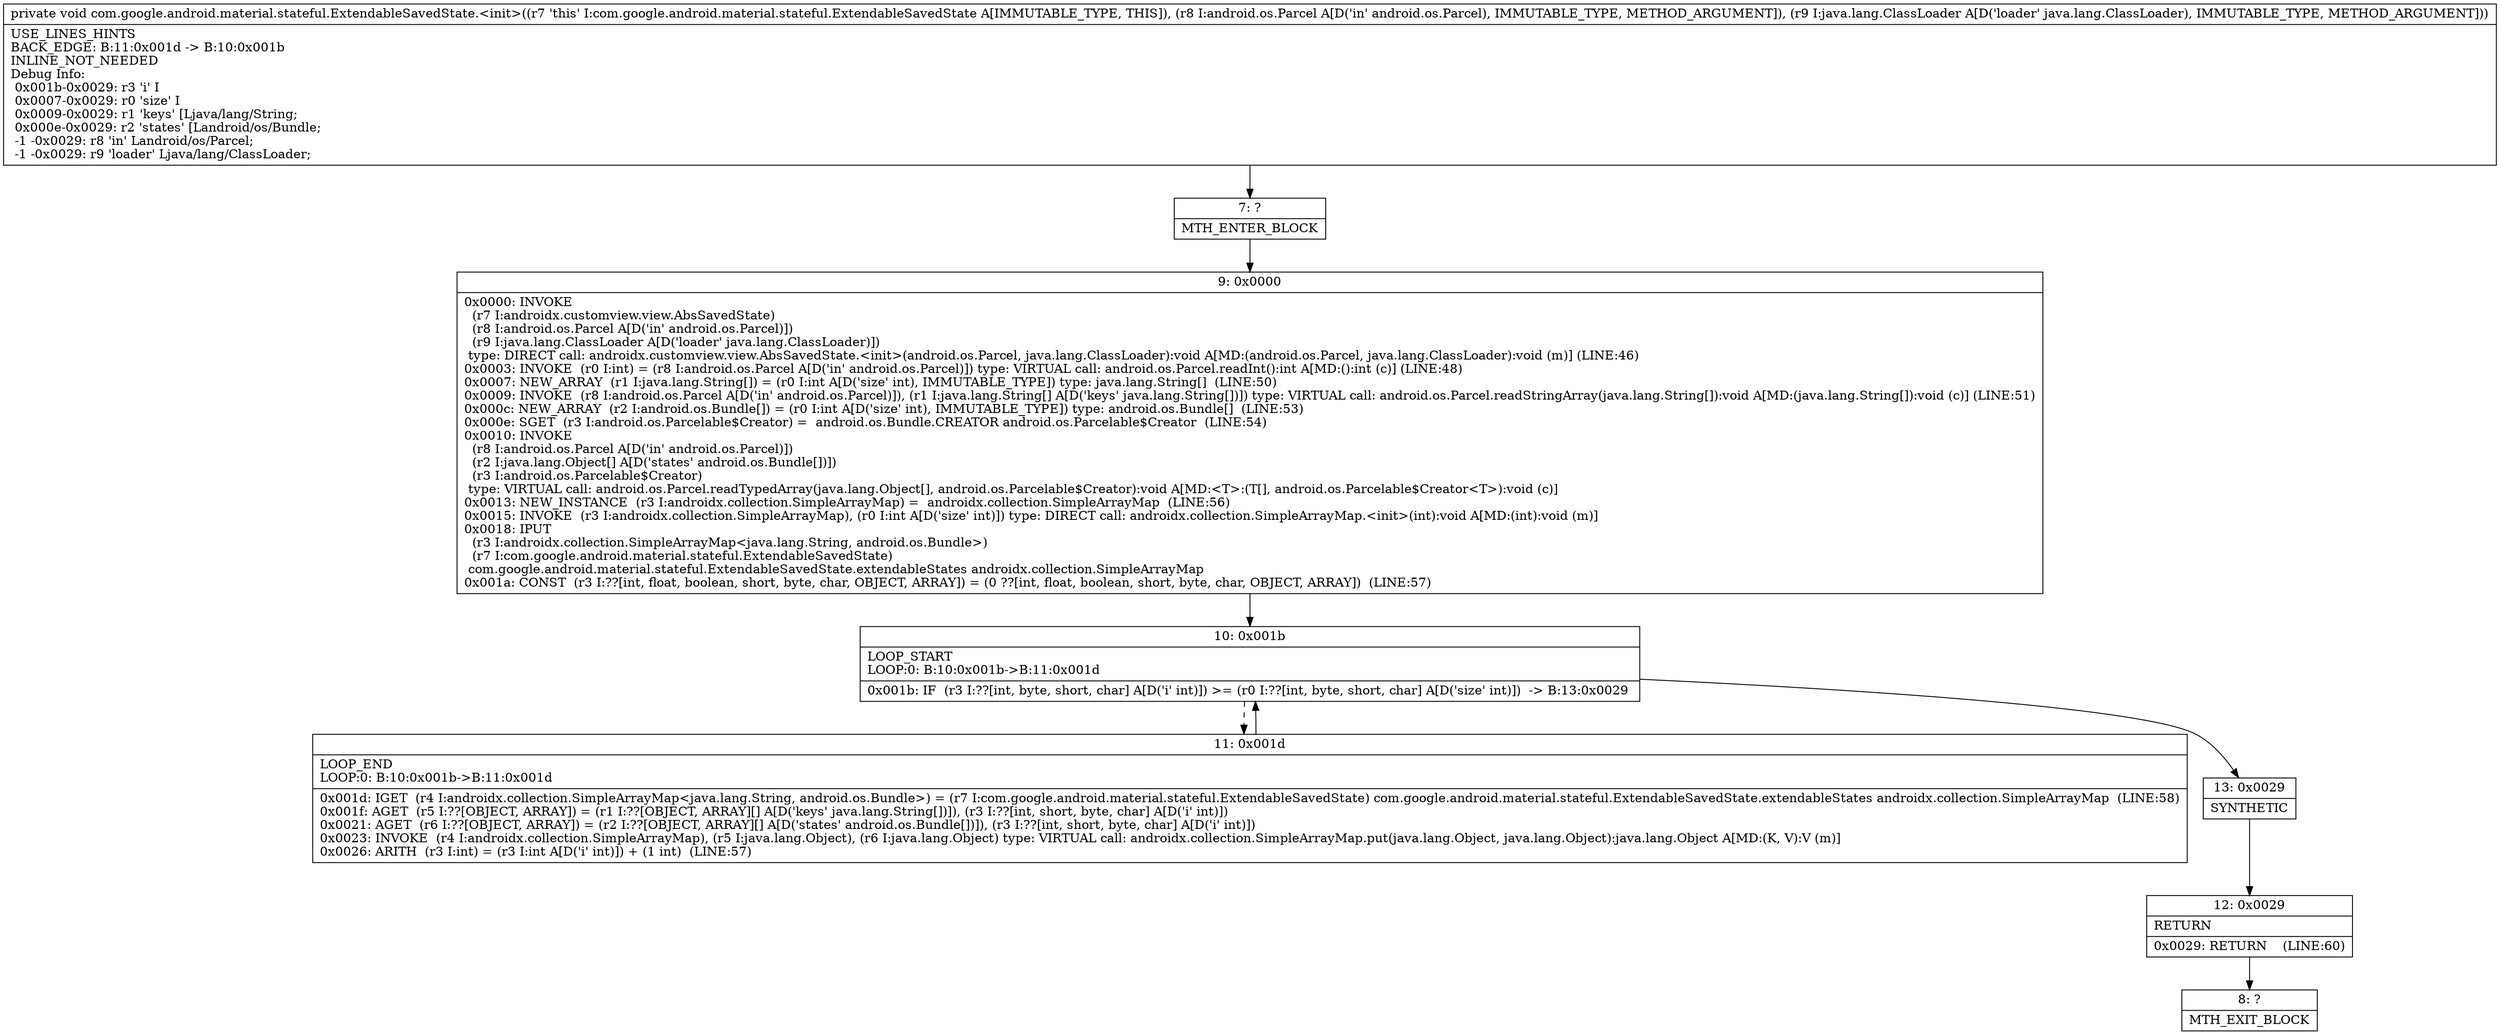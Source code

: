 digraph "CFG forcom.google.android.material.stateful.ExtendableSavedState.\<init\>(Landroid\/os\/Parcel;Ljava\/lang\/ClassLoader;)V" {
Node_7 [shape=record,label="{7\:\ ?|MTH_ENTER_BLOCK\l}"];
Node_9 [shape=record,label="{9\:\ 0x0000|0x0000: INVOKE  \l  (r7 I:androidx.customview.view.AbsSavedState)\l  (r8 I:android.os.Parcel A[D('in' android.os.Parcel)])\l  (r9 I:java.lang.ClassLoader A[D('loader' java.lang.ClassLoader)])\l type: DIRECT call: androidx.customview.view.AbsSavedState.\<init\>(android.os.Parcel, java.lang.ClassLoader):void A[MD:(android.os.Parcel, java.lang.ClassLoader):void (m)] (LINE:46)\l0x0003: INVOKE  (r0 I:int) = (r8 I:android.os.Parcel A[D('in' android.os.Parcel)]) type: VIRTUAL call: android.os.Parcel.readInt():int A[MD:():int (c)] (LINE:48)\l0x0007: NEW_ARRAY  (r1 I:java.lang.String[]) = (r0 I:int A[D('size' int), IMMUTABLE_TYPE]) type: java.lang.String[]  (LINE:50)\l0x0009: INVOKE  (r8 I:android.os.Parcel A[D('in' android.os.Parcel)]), (r1 I:java.lang.String[] A[D('keys' java.lang.String[])]) type: VIRTUAL call: android.os.Parcel.readStringArray(java.lang.String[]):void A[MD:(java.lang.String[]):void (c)] (LINE:51)\l0x000c: NEW_ARRAY  (r2 I:android.os.Bundle[]) = (r0 I:int A[D('size' int), IMMUTABLE_TYPE]) type: android.os.Bundle[]  (LINE:53)\l0x000e: SGET  (r3 I:android.os.Parcelable$Creator) =  android.os.Bundle.CREATOR android.os.Parcelable$Creator  (LINE:54)\l0x0010: INVOKE  \l  (r8 I:android.os.Parcel A[D('in' android.os.Parcel)])\l  (r2 I:java.lang.Object[] A[D('states' android.os.Bundle[])])\l  (r3 I:android.os.Parcelable$Creator)\l type: VIRTUAL call: android.os.Parcel.readTypedArray(java.lang.Object[], android.os.Parcelable$Creator):void A[MD:\<T\>:(T[], android.os.Parcelable$Creator\<T\>):void (c)]\l0x0013: NEW_INSTANCE  (r3 I:androidx.collection.SimpleArrayMap) =  androidx.collection.SimpleArrayMap  (LINE:56)\l0x0015: INVOKE  (r3 I:androidx.collection.SimpleArrayMap), (r0 I:int A[D('size' int)]) type: DIRECT call: androidx.collection.SimpleArrayMap.\<init\>(int):void A[MD:(int):void (m)]\l0x0018: IPUT  \l  (r3 I:androidx.collection.SimpleArrayMap\<java.lang.String, android.os.Bundle\>)\l  (r7 I:com.google.android.material.stateful.ExtendableSavedState)\l com.google.android.material.stateful.ExtendableSavedState.extendableStates androidx.collection.SimpleArrayMap \l0x001a: CONST  (r3 I:??[int, float, boolean, short, byte, char, OBJECT, ARRAY]) = (0 ??[int, float, boolean, short, byte, char, OBJECT, ARRAY])  (LINE:57)\l}"];
Node_10 [shape=record,label="{10\:\ 0x001b|LOOP_START\lLOOP:0: B:10:0x001b\-\>B:11:0x001d\l|0x001b: IF  (r3 I:??[int, byte, short, char] A[D('i' int)]) \>= (r0 I:??[int, byte, short, char] A[D('size' int)])  \-\> B:13:0x0029 \l}"];
Node_11 [shape=record,label="{11\:\ 0x001d|LOOP_END\lLOOP:0: B:10:0x001b\-\>B:11:0x001d\l|0x001d: IGET  (r4 I:androidx.collection.SimpleArrayMap\<java.lang.String, android.os.Bundle\>) = (r7 I:com.google.android.material.stateful.ExtendableSavedState) com.google.android.material.stateful.ExtendableSavedState.extendableStates androidx.collection.SimpleArrayMap  (LINE:58)\l0x001f: AGET  (r5 I:??[OBJECT, ARRAY]) = (r1 I:??[OBJECT, ARRAY][] A[D('keys' java.lang.String[])]), (r3 I:??[int, short, byte, char] A[D('i' int)]) \l0x0021: AGET  (r6 I:??[OBJECT, ARRAY]) = (r2 I:??[OBJECT, ARRAY][] A[D('states' android.os.Bundle[])]), (r3 I:??[int, short, byte, char] A[D('i' int)]) \l0x0023: INVOKE  (r4 I:androidx.collection.SimpleArrayMap), (r5 I:java.lang.Object), (r6 I:java.lang.Object) type: VIRTUAL call: androidx.collection.SimpleArrayMap.put(java.lang.Object, java.lang.Object):java.lang.Object A[MD:(K, V):V (m)]\l0x0026: ARITH  (r3 I:int) = (r3 I:int A[D('i' int)]) + (1 int)  (LINE:57)\l}"];
Node_13 [shape=record,label="{13\:\ 0x0029|SYNTHETIC\l}"];
Node_12 [shape=record,label="{12\:\ 0x0029|RETURN\l|0x0029: RETURN    (LINE:60)\l}"];
Node_8 [shape=record,label="{8\:\ ?|MTH_EXIT_BLOCK\l}"];
MethodNode[shape=record,label="{private void com.google.android.material.stateful.ExtendableSavedState.\<init\>((r7 'this' I:com.google.android.material.stateful.ExtendableSavedState A[IMMUTABLE_TYPE, THIS]), (r8 I:android.os.Parcel A[D('in' android.os.Parcel), IMMUTABLE_TYPE, METHOD_ARGUMENT]), (r9 I:java.lang.ClassLoader A[D('loader' java.lang.ClassLoader), IMMUTABLE_TYPE, METHOD_ARGUMENT]))  | USE_LINES_HINTS\lBACK_EDGE: B:11:0x001d \-\> B:10:0x001b\lINLINE_NOT_NEEDED\lDebug Info:\l  0x001b\-0x0029: r3 'i' I\l  0x0007\-0x0029: r0 'size' I\l  0x0009\-0x0029: r1 'keys' [Ljava\/lang\/String;\l  0x000e\-0x0029: r2 'states' [Landroid\/os\/Bundle;\l  \-1 \-0x0029: r8 'in' Landroid\/os\/Parcel;\l  \-1 \-0x0029: r9 'loader' Ljava\/lang\/ClassLoader;\l}"];
MethodNode -> Node_7;Node_7 -> Node_9;
Node_9 -> Node_10;
Node_10 -> Node_11[style=dashed];
Node_10 -> Node_13;
Node_11 -> Node_10;
Node_13 -> Node_12;
Node_12 -> Node_8;
}

